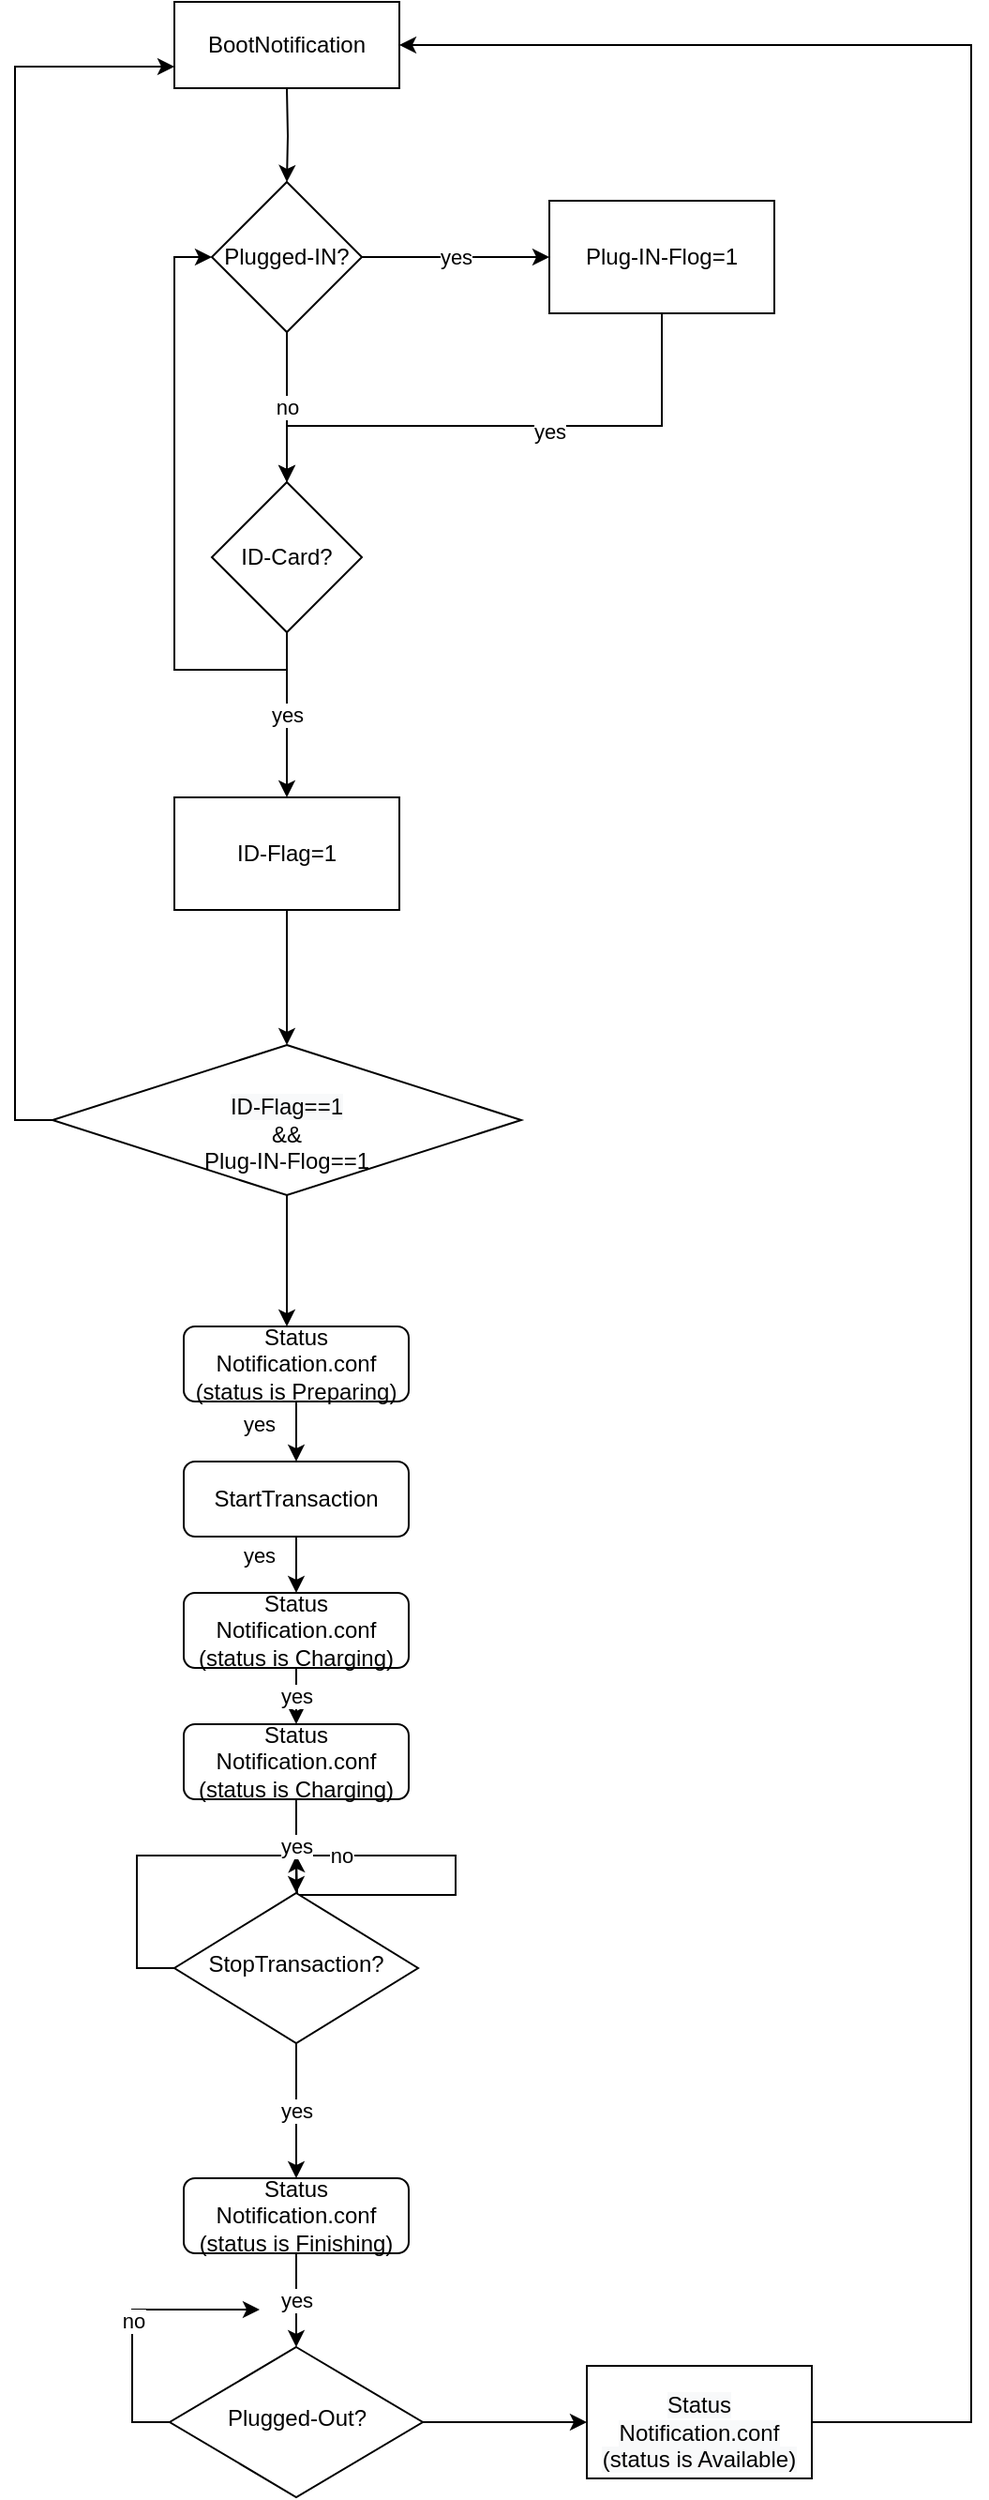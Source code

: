<mxfile version="20.0.0" type="github">
  <diagram id="C5RBs43oDa-KdzZeNtuy" name="Page-1">
    <mxGraphModel dx="1490" dy="3881" grid="1" gridSize="10" guides="1" tooltips="1" connect="1" arrows="1" fold="1" page="1" pageScale="1" pageWidth="2339" pageHeight="3300" math="0" shadow="0">
      <root>
        <mxCell id="WIyWlLk6GJQsqaUBKTNV-0" />
        <mxCell id="WIyWlLk6GJQsqaUBKTNV-1" parent="WIyWlLk6GJQsqaUBKTNV-0" />
        <mxCell id="vI6SechuC33dSFrbSnaW-0" value="BootNotification" style="rounded=0;whiteSpace=wrap;html=1;" vertex="1" parent="WIyWlLk6GJQsqaUBKTNV-1">
          <mxGeometry x="545" y="-2250" width="120" height="46" as="geometry" />
        </mxCell>
        <mxCell id="vI6SechuC33dSFrbSnaW-71" value="" style="edgeStyle=orthogonalEdgeStyle;rounded=0;orthogonalLoop=1;jettySize=auto;html=1;" edge="1" parent="WIyWlLk6GJQsqaUBKTNV-1" target="vI6SechuC33dSFrbSnaW-70">
          <mxGeometry relative="1" as="geometry">
            <mxPoint x="605" y="-2204" as="sourcePoint" />
          </mxGeometry>
        </mxCell>
        <mxCell id="vI6SechuC33dSFrbSnaW-73" value="no" style="edgeStyle=orthogonalEdgeStyle;rounded=0;orthogonalLoop=1;jettySize=auto;html=1;" edge="1" parent="WIyWlLk6GJQsqaUBKTNV-1" source="vI6SechuC33dSFrbSnaW-70" target="vI6SechuC33dSFrbSnaW-72">
          <mxGeometry relative="1" as="geometry" />
        </mxCell>
        <mxCell id="vI6SechuC33dSFrbSnaW-77" value="yes" style="edgeStyle=orthogonalEdgeStyle;rounded=0;orthogonalLoop=1;jettySize=auto;html=1;" edge="1" parent="WIyWlLk6GJQsqaUBKTNV-1" source="vI6SechuC33dSFrbSnaW-70" target="vI6SechuC33dSFrbSnaW-76">
          <mxGeometry relative="1" as="geometry" />
        </mxCell>
        <mxCell id="vI6SechuC33dSFrbSnaW-70" value="Plugged-IN?" style="rhombus;whiteSpace=wrap;html=1;" vertex="1" parent="WIyWlLk6GJQsqaUBKTNV-1">
          <mxGeometry x="565" y="-2154" width="80" height="80" as="geometry" />
        </mxCell>
        <mxCell id="vI6SechuC33dSFrbSnaW-75" value="yes" style="edgeStyle=orthogonalEdgeStyle;rounded=0;orthogonalLoop=1;jettySize=auto;html=1;" edge="1" parent="WIyWlLk6GJQsqaUBKTNV-1" source="vI6SechuC33dSFrbSnaW-72" target="vI6SechuC33dSFrbSnaW-74">
          <mxGeometry relative="1" as="geometry" />
        </mxCell>
        <mxCell id="vI6SechuC33dSFrbSnaW-78" style="edgeStyle=orthogonalEdgeStyle;rounded=0;orthogonalLoop=1;jettySize=auto;html=1;exitX=0.5;exitY=1;exitDx=0;exitDy=0;entryX=0;entryY=0.5;entryDx=0;entryDy=0;" edge="1" parent="WIyWlLk6GJQsqaUBKTNV-1" source="vI6SechuC33dSFrbSnaW-72" target="vI6SechuC33dSFrbSnaW-70">
          <mxGeometry relative="1" as="geometry" />
        </mxCell>
        <mxCell id="vI6SechuC33dSFrbSnaW-72" value="&lt;span style=&quot;&quot;&gt;ID-Card?&lt;/span&gt;" style="rhombus;whiteSpace=wrap;html=1;" vertex="1" parent="WIyWlLk6GJQsqaUBKTNV-1">
          <mxGeometry x="565" y="-1994" width="80" height="80" as="geometry" />
        </mxCell>
        <mxCell id="vI6SechuC33dSFrbSnaW-85" value="" style="edgeStyle=orthogonalEdgeStyle;rounded=0;orthogonalLoop=1;jettySize=auto;html=1;" edge="1" parent="WIyWlLk6GJQsqaUBKTNV-1" source="vI6SechuC33dSFrbSnaW-74" target="vI6SechuC33dSFrbSnaW-84">
          <mxGeometry relative="1" as="geometry" />
        </mxCell>
        <mxCell id="vI6SechuC33dSFrbSnaW-74" value="&lt;span style=&quot;&quot;&gt;ID-Flag=1&lt;/span&gt;" style="whiteSpace=wrap;html=1;" vertex="1" parent="WIyWlLk6GJQsqaUBKTNV-1">
          <mxGeometry x="545" y="-1826" width="120" height="60" as="geometry" />
        </mxCell>
        <mxCell id="vI6SechuC33dSFrbSnaW-82" style="edgeStyle=orthogonalEdgeStyle;rounded=0;orthogonalLoop=1;jettySize=auto;html=1;exitX=0.5;exitY=1;exitDx=0;exitDy=0;" edge="1" parent="WIyWlLk6GJQsqaUBKTNV-1" source="vI6SechuC33dSFrbSnaW-76" target="vI6SechuC33dSFrbSnaW-72">
          <mxGeometry relative="1" as="geometry">
            <Array as="points">
              <mxPoint x="805" y="-2024" />
              <mxPoint x="605" y="-2024" />
            </Array>
          </mxGeometry>
        </mxCell>
        <mxCell id="vI6SechuC33dSFrbSnaW-83" value="yes" style="edgeLabel;html=1;align=center;verticalAlign=middle;resizable=0;points=[];" vertex="1" connectable="0" parent="vI6SechuC33dSFrbSnaW-82">
          <mxGeometry x="-0.174" y="3" relative="1" as="geometry">
            <mxPoint as="offset" />
          </mxGeometry>
        </mxCell>
        <mxCell id="vI6SechuC33dSFrbSnaW-76" value="Plug-IN-Flog=1" style="whiteSpace=wrap;html=1;" vertex="1" parent="WIyWlLk6GJQsqaUBKTNV-1">
          <mxGeometry x="745" y="-2144" width="120" height="60" as="geometry" />
        </mxCell>
        <mxCell id="vI6SechuC33dSFrbSnaW-104" value="" style="edgeStyle=orthogonalEdgeStyle;rounded=0;orthogonalLoop=1;jettySize=auto;html=1;" edge="1" parent="WIyWlLk6GJQsqaUBKTNV-1" source="vI6SechuC33dSFrbSnaW-84" target="vI6SechuC33dSFrbSnaW-89">
          <mxGeometry relative="1" as="geometry">
            <Array as="points">
              <mxPoint x="605" y="-1560" />
              <mxPoint x="605" y="-1560" />
            </Array>
          </mxGeometry>
        </mxCell>
        <mxCell id="vI6SechuC33dSFrbSnaW-108" style="edgeStyle=orthogonalEdgeStyle;rounded=0;orthogonalLoop=1;jettySize=auto;html=1;exitX=0;exitY=0.5;exitDx=0;exitDy=0;entryX=0;entryY=0.75;entryDx=0;entryDy=0;" edge="1" parent="WIyWlLk6GJQsqaUBKTNV-1" source="vI6SechuC33dSFrbSnaW-84" target="vI6SechuC33dSFrbSnaW-0">
          <mxGeometry relative="1" as="geometry" />
        </mxCell>
        <mxCell id="vI6SechuC33dSFrbSnaW-84" value="&lt;br&gt;&lt;span style=&quot;color: rgb(0, 0, 0); font-family: Helvetica; font-size: 12px; font-style: normal; font-variant-ligatures: normal; font-variant-caps: normal; font-weight: 400; letter-spacing: normal; orphans: 2; text-align: center; text-indent: 0px; text-transform: none; widows: 2; word-spacing: 0px; -webkit-text-stroke-width: 0px; background-color: rgb(248, 249, 250); text-decoration-thickness: initial; text-decoration-style: initial; text-decoration-color: initial; float: none; display: inline !important;&quot;&gt;ID-Flag==1&lt;/span&gt;&lt;br&gt;&amp;amp;&amp;amp;&lt;br&gt;Plug-IN-Flog==1" style="rhombus;whiteSpace=wrap;html=1;" vertex="1" parent="WIyWlLk6GJQsqaUBKTNV-1">
          <mxGeometry x="480" y="-1694" width="250" height="80" as="geometry" />
        </mxCell>
        <mxCell id="vI6SechuC33dSFrbSnaW-88" value="yes" style="edgeStyle=orthogonalEdgeStyle;rounded=0;orthogonalLoop=1;jettySize=auto;html=1;" edge="1" parent="WIyWlLk6GJQsqaUBKTNV-1" source="vI6SechuC33dSFrbSnaW-89" target="vI6SechuC33dSFrbSnaW-94">
          <mxGeometry x="0.167" y="-20" relative="1" as="geometry">
            <mxPoint as="offset" />
          </mxGeometry>
        </mxCell>
        <mxCell id="vI6SechuC33dSFrbSnaW-89" value="Status Notification.conf&lt;br&gt;(status is Preparing)" style="rounded=1;whiteSpace=wrap;html=1;fontSize=12;glass=0;strokeWidth=1;shadow=0;" vertex="1" parent="WIyWlLk6GJQsqaUBKTNV-1">
          <mxGeometry x="550" y="-1544" width="120" height="40" as="geometry" />
        </mxCell>
        <mxCell id="vI6SechuC33dSFrbSnaW-90" value="yes" style="edgeStyle=orthogonalEdgeStyle;rounded=0;orthogonalLoop=1;jettySize=auto;html=1;" edge="1" parent="WIyWlLk6GJQsqaUBKTNV-1" source="vI6SechuC33dSFrbSnaW-92" target="vI6SechuC33dSFrbSnaW-99">
          <mxGeometry relative="1" as="geometry" />
        </mxCell>
        <mxCell id="vI6SechuC33dSFrbSnaW-91" value="no" style="edgeStyle=orthogonalEdgeStyle;rounded=0;orthogonalLoop=1;jettySize=auto;html=1;exitX=0;exitY=0.5;exitDx=0;exitDy=0;" edge="1" parent="WIyWlLk6GJQsqaUBKTNV-1" source="vI6SechuC33dSFrbSnaW-92">
          <mxGeometry relative="1" as="geometry">
            <mxPoint x="610" y="-1262" as="targetPoint" />
          </mxGeometry>
        </mxCell>
        <mxCell id="vI6SechuC33dSFrbSnaW-92" value="StopTransaction?" style="rhombus;whiteSpace=wrap;html=1;shadow=0;fontFamily=Helvetica;fontSize=12;align=center;strokeWidth=1;spacing=6;spacingTop=-4;" vertex="1" parent="WIyWlLk6GJQsqaUBKTNV-1">
          <mxGeometry x="545" y="-1242" width="130" height="80" as="geometry" />
        </mxCell>
        <mxCell id="vI6SechuC33dSFrbSnaW-93" value="yes" style="edgeStyle=orthogonalEdgeStyle;rounded=0;orthogonalLoop=1;jettySize=auto;html=1;" edge="1" parent="WIyWlLk6GJQsqaUBKTNV-1">
          <mxGeometry x="-0.333" y="-20" relative="1" as="geometry">
            <mxPoint x="610" y="-1432" as="sourcePoint" />
            <mxPoint x="610" y="-1402" as="targetPoint" />
            <mxPoint as="offset" />
          </mxGeometry>
        </mxCell>
        <mxCell id="vI6SechuC33dSFrbSnaW-94" value="StartTransaction" style="rounded=1;whiteSpace=wrap;html=1;fontSize=12;glass=0;strokeWidth=1;shadow=0;" vertex="1" parent="WIyWlLk6GJQsqaUBKTNV-1">
          <mxGeometry x="550" y="-1472" width="120" height="40" as="geometry" />
        </mxCell>
        <mxCell id="vI6SechuC33dSFrbSnaW-95" value="yes" style="edgeStyle=orthogonalEdgeStyle;rounded=0;orthogonalLoop=1;jettySize=auto;html=1;startArrow=none;" edge="1" parent="WIyWlLk6GJQsqaUBKTNV-1" source="vI6SechuC33dSFrbSnaW-101" target="vI6SechuC33dSFrbSnaW-92">
          <mxGeometry relative="1" as="geometry" />
        </mxCell>
        <mxCell id="vI6SechuC33dSFrbSnaW-96" value="yes" style="edgeStyle=orthogonalEdgeStyle;rounded=0;orthogonalLoop=1;jettySize=auto;html=1;" edge="1" parent="WIyWlLk6GJQsqaUBKTNV-1" source="vI6SechuC33dSFrbSnaW-97" target="vI6SechuC33dSFrbSnaW-101">
          <mxGeometry relative="1" as="geometry">
            <Array as="points">
              <mxPoint x="610" y="-1352" />
              <mxPoint x="610" y="-1352" />
            </Array>
          </mxGeometry>
        </mxCell>
        <mxCell id="vI6SechuC33dSFrbSnaW-97" value="Status Notification.conf&lt;br&gt;(status is Charging)" style="rounded=1;whiteSpace=wrap;html=1;fontSize=12;glass=0;strokeWidth=1;shadow=0;" vertex="1" parent="WIyWlLk6GJQsqaUBKTNV-1">
          <mxGeometry x="550" y="-1402" width="120" height="40" as="geometry" />
        </mxCell>
        <mxCell id="vI6SechuC33dSFrbSnaW-105" value="yes" style="edgeStyle=orthogonalEdgeStyle;rounded=0;orthogonalLoop=1;jettySize=auto;html=1;" edge="1" parent="WIyWlLk6GJQsqaUBKTNV-1" source="vI6SechuC33dSFrbSnaW-99" target="vI6SechuC33dSFrbSnaW-102">
          <mxGeometry relative="1" as="geometry" />
        </mxCell>
        <mxCell id="vI6SechuC33dSFrbSnaW-99" value="Status Notification.conf&lt;br&gt;(status is Finishing)" style="rounded=1;whiteSpace=wrap;html=1;fontSize=12;glass=0;strokeWidth=1;shadow=0;" vertex="1" parent="WIyWlLk6GJQsqaUBKTNV-1">
          <mxGeometry x="550" y="-1090" width="120" height="40" as="geometry" />
        </mxCell>
        <mxCell id="vI6SechuC33dSFrbSnaW-100" style="edgeStyle=orthogonalEdgeStyle;rounded=0;orthogonalLoop=1;jettySize=auto;html=1;exitX=0.75;exitY=0;exitDx=0;exitDy=0;" edge="1" parent="WIyWlLk6GJQsqaUBKTNV-1" source="vI6SechuC33dSFrbSnaW-101">
          <mxGeometry relative="1" as="geometry">
            <mxPoint x="640" y="-1322" as="targetPoint" />
          </mxGeometry>
        </mxCell>
        <mxCell id="vI6SechuC33dSFrbSnaW-101" value="Status Notification.conf&lt;br&gt;(status is Charging)" style="rounded=1;whiteSpace=wrap;html=1;fontSize=12;glass=0;strokeWidth=1;shadow=0;" vertex="1" parent="WIyWlLk6GJQsqaUBKTNV-1">
          <mxGeometry x="550" y="-1332" width="120" height="40" as="geometry" />
        </mxCell>
        <mxCell id="vI6SechuC33dSFrbSnaW-106" value="no" style="edgeStyle=orthogonalEdgeStyle;rounded=0;orthogonalLoop=1;jettySize=auto;html=1;exitX=0;exitY=0.5;exitDx=0;exitDy=0;" edge="1" parent="WIyWlLk6GJQsqaUBKTNV-1" source="vI6SechuC33dSFrbSnaW-102">
          <mxGeometry relative="1" as="geometry">
            <mxPoint x="590" y="-1020" as="targetPoint" />
          </mxGeometry>
        </mxCell>
        <mxCell id="vI6SechuC33dSFrbSnaW-107" style="edgeStyle=orthogonalEdgeStyle;rounded=0;orthogonalLoop=1;jettySize=auto;html=1;exitX=1;exitY=0.5;exitDx=0;exitDy=0;entryX=1;entryY=0.5;entryDx=0;entryDy=0;startArrow=none;" edge="1" parent="WIyWlLk6GJQsqaUBKTNV-1" target="vI6SechuC33dSFrbSnaW-0">
          <mxGeometry relative="1" as="geometry">
            <mxPoint x="880" y="-960" as="sourcePoint" />
            <Array as="points">
              <mxPoint x="970" y="-960" />
              <mxPoint x="970" y="-2227" />
            </Array>
          </mxGeometry>
        </mxCell>
        <mxCell id="vI6SechuC33dSFrbSnaW-117" value="" style="edgeStyle=orthogonalEdgeStyle;rounded=0;orthogonalLoop=1;jettySize=auto;html=1;" edge="1" parent="WIyWlLk6GJQsqaUBKTNV-1" source="vI6SechuC33dSFrbSnaW-102" target="vI6SechuC33dSFrbSnaW-116">
          <mxGeometry relative="1" as="geometry" />
        </mxCell>
        <mxCell id="vI6SechuC33dSFrbSnaW-102" value="Plugged-Out?" style="rhombus;whiteSpace=wrap;html=1;shadow=0;strokeWidth=1;spacing=6;spacingTop=-4;" vertex="1" parent="WIyWlLk6GJQsqaUBKTNV-1">
          <mxGeometry x="542.5" y="-1000" width="135" height="80" as="geometry" />
        </mxCell>
        <mxCell id="vI6SechuC33dSFrbSnaW-116" value="&lt;br&gt;&lt;span style=&quot;color: rgb(0, 0, 0); font-family: Helvetica; font-size: 12px; font-style: normal; font-variant-ligatures: normal; font-variant-caps: normal; font-weight: 400; letter-spacing: normal; orphans: 2; text-align: center; text-indent: 0px; text-transform: none; widows: 2; word-spacing: 0px; -webkit-text-stroke-width: 0px; background-color: rgb(248, 249, 250); text-decoration-thickness: initial; text-decoration-style: initial; text-decoration-color: initial; float: none; display: inline !important;&quot;&gt;Status Notification.conf&lt;/span&gt;&lt;br style=&quot;color: rgb(0, 0, 0); font-family: Helvetica; font-size: 12px; font-style: normal; font-variant-ligatures: normal; font-variant-caps: normal; font-weight: 400; letter-spacing: normal; orphans: 2; text-align: center; text-indent: 0px; text-transform: none; widows: 2; word-spacing: 0px; -webkit-text-stroke-width: 0px; background-color: rgb(248, 249, 250); text-decoration-thickness: initial; text-decoration-style: initial; text-decoration-color: initial;&quot;&gt;&lt;span style=&quot;color: rgb(0, 0, 0); font-family: Helvetica; font-size: 12px; font-style: normal; font-variant-ligatures: normal; font-variant-caps: normal; font-weight: 400; letter-spacing: normal; orphans: 2; text-align: center; text-indent: 0px; text-transform: none; widows: 2; word-spacing: 0px; -webkit-text-stroke-width: 0px; background-color: rgb(248, 249, 250); text-decoration-thickness: initial; text-decoration-style: initial; text-decoration-color: initial; float: none; display: inline !important;&quot;&gt;(status is Available)&lt;/span&gt;&lt;br&gt;" style="whiteSpace=wrap;html=1;shadow=0;strokeWidth=1;spacing=6;spacingTop=-4;" vertex="1" parent="WIyWlLk6GJQsqaUBKTNV-1">
          <mxGeometry x="765" y="-990" width="120" height="60" as="geometry" />
        </mxCell>
      </root>
    </mxGraphModel>
  </diagram>
</mxfile>
